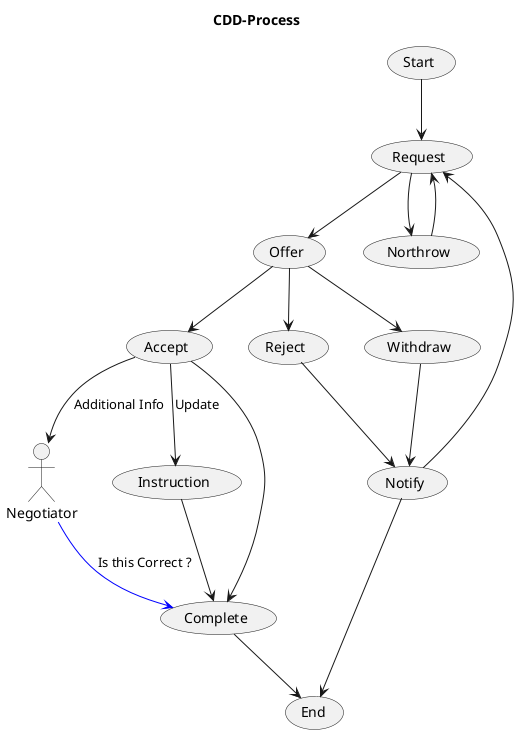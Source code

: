 @startuml CDDProcess

title CDD-Process

(Start) --> (Request)
(Request) --> (Offer)
(Request) --> (Northrow)
(Northrow) --> (Request)

(Offer) --> (Accept)
(Offer) --> (Reject)
(Offer) --> (Withdraw)

(Accept) --> Negotiator : Additional Info
(Accept) --> (Instruction) : Update
Negotiator -[#0000FF]-> (Complete) : Is this Correct ?
(Instruction) --> (Complete) 

(Reject) --> (Notify)
(Withdraw) --> (Notify)

(Notify) --> (Request)
(Notify) --> (End)

(Accept) --> (Complete)
(Complete) --> (End)

@enduml